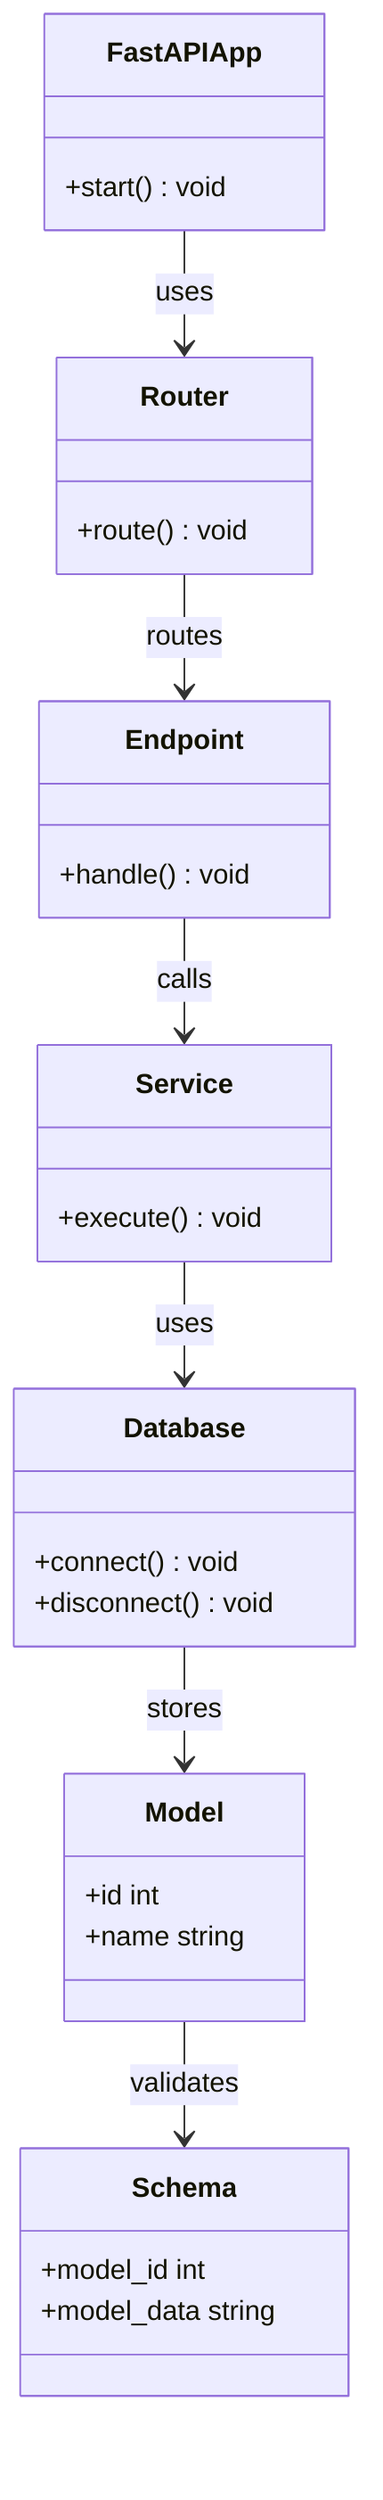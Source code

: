 classDiagram
    class FastAPIApp {
        +start() void
    }
    class Router {
        +route() void
    }
    class Endpoint {
        +handle() void
    }
    class Service {
        +execute() void
    }
    class Database {
        +connect() void
        +disconnect() void
    }
    class Model {
        +id int
        +name string
    }
    class Schema {
        +model_id int
        +model_data string
    }
    FastAPIApp --> Router : uses
    Router --> Endpoint : routes
    Endpoint --> Service : calls
    Service --> Database : uses
    Database --> Model : stores
    Model --> Schema : validates